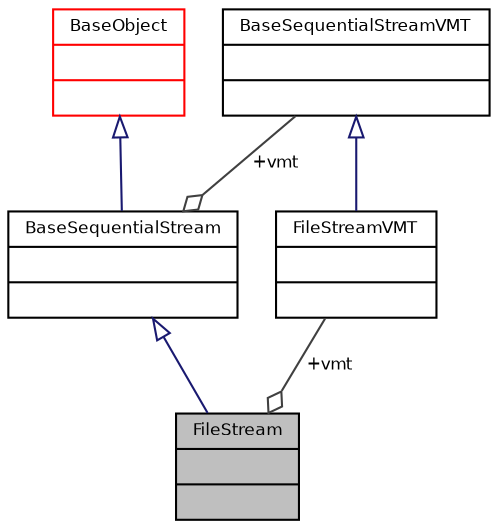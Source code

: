 digraph "FileStream"
{
  bgcolor="transparent";
  edge [fontname="Helvetica",fontsize="8",labelfontname="Helvetica",labelfontsize="8"];
  node [fontname="Helvetica",fontsize="8",shape=record];
  Node4 [label="{FileStream\n||}",height=0.2,width=0.4,color="black", fillcolor="grey75", style="filled", fontcolor="black"];
  Node5 -> Node4 [dir="back",color="midnightblue",fontsize="8",style="solid",arrowtail="onormal",fontname="Helvetica"];
  Node5 [label="{BaseSequentialStream\n||}",height=0.2,width=0.4,color="black",URL="$struct_base_sequential_stream.html",tooltip="Base stream class. "];
  Node6 -> Node5 [dir="back",color="midnightblue",fontsize="8",style="solid",arrowtail="onormal",fontname="Helvetica"];
  Node6 [label="{BaseObject\n||}",height=0.2,width=0.4,color="red",URL="$struct_base_object.html",tooltip="Base stream class. "];
  Node8 -> Node5 [color="grey25",fontsize="8",style="solid",label=" +vmt" ,arrowhead="odiamond",fontname="Helvetica"];
  Node8 [label="{BaseSequentialStreamVMT\n||}",height=0.2,width=0.4,color="black",URL="$struct_base_sequential_stream_v_m_t.html",tooltip="BaseSequentialStream virtual methods table. "];
  Node9 -> Node4 [color="grey25",fontsize="8",style="solid",label=" +vmt" ,arrowhead="odiamond",fontname="Helvetica"];
  Node9 [label="{FileStreamVMT\n||}",height=0.2,width=0.4,color="black",URL="$struct_file_stream_v_m_t.html",tooltip="FileStream virtual methods table. "];
  Node8 -> Node9 [dir="back",color="midnightblue",fontsize="8",style="solid",arrowtail="onormal",fontname="Helvetica"];
}
